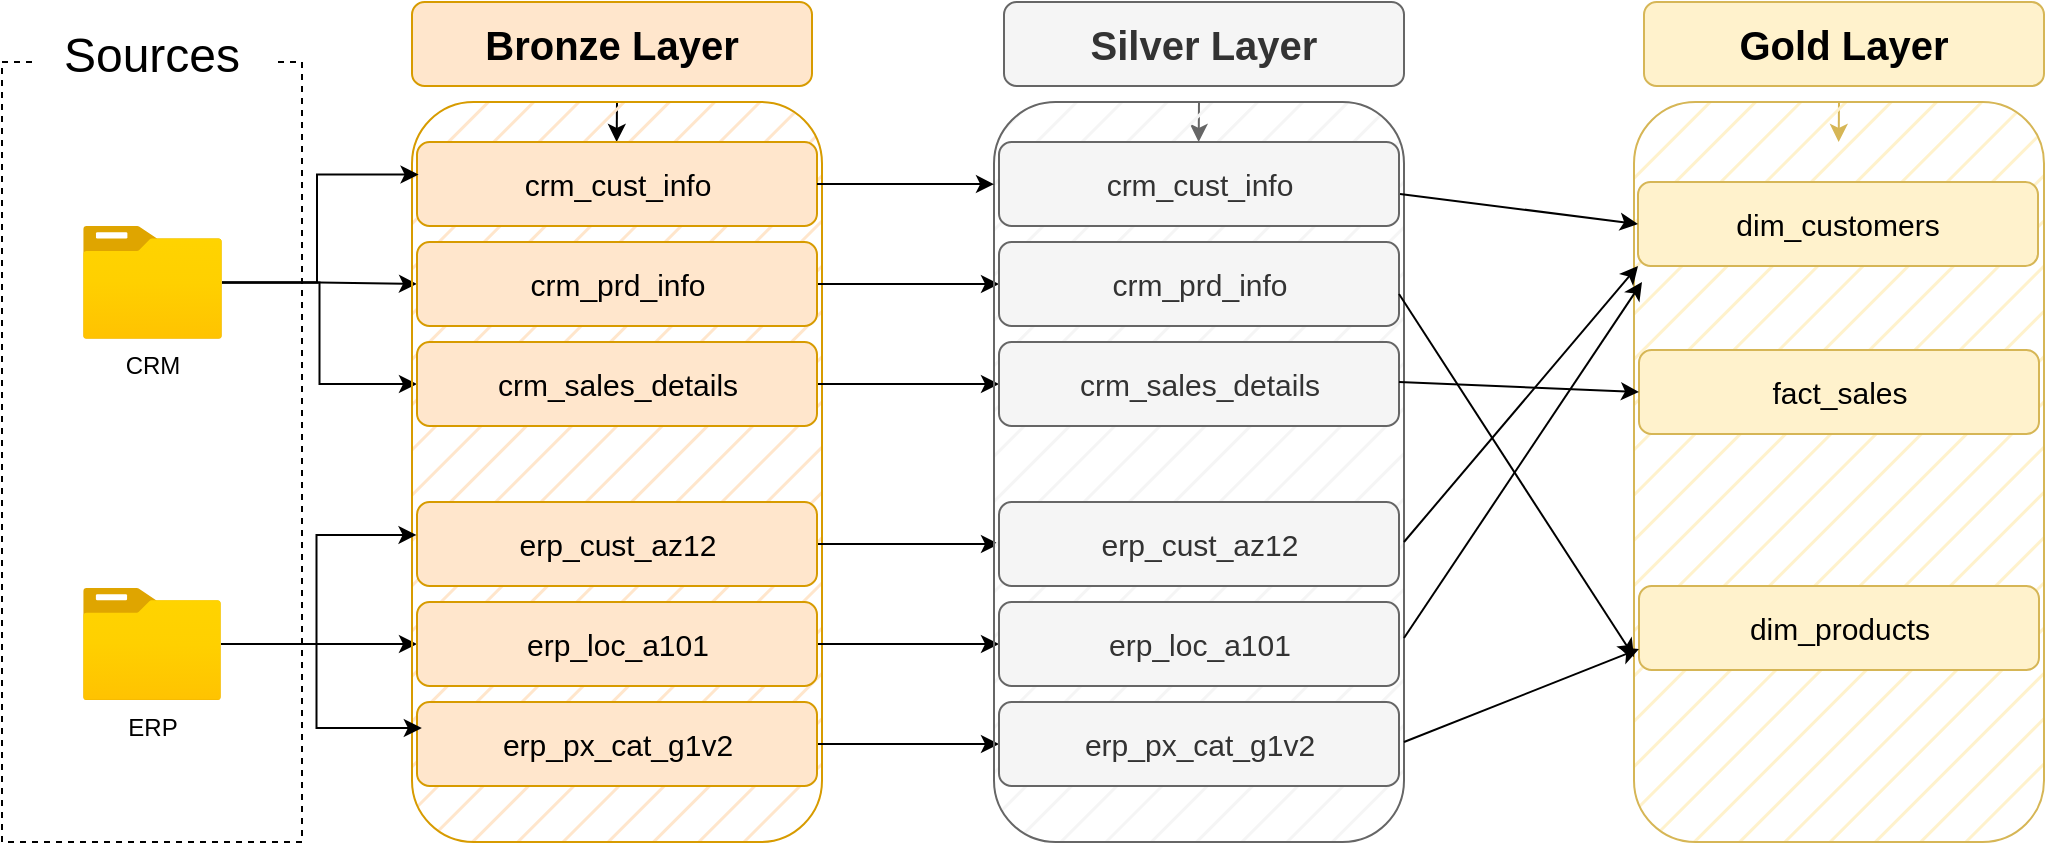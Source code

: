 <mxfile version="26.0.9" pages="3">
  <diagram name="data_flow" id="xXXx6dXjoZ9fJKf-fLs8">
    <mxGraphModel dx="1040" dy="661" grid="1" gridSize="10" guides="1" tooltips="1" connect="1" arrows="1" fold="1" page="0" pageScale="1" pageWidth="850" pageHeight="1100" math="0" shadow="0">
      <root>
        <mxCell id="0" />
        <mxCell id="1" parent="0" />
        <mxCell id="BriIC8iBTeb3g594ZjpK-1" value="" style="rounded=0;whiteSpace=wrap;html=1;fillColor=none;strokeColor=default;dashed=1;" parent="1" vertex="1">
          <mxGeometry x="70" y="140" width="150" height="390" as="geometry" />
        </mxCell>
        <mxCell id="BriIC8iBTeb3g594ZjpK-2" value="&lt;font style=&quot;font-size: 24px;&quot;&gt;Sources&lt;/font&gt;" style="rounded=0;whiteSpace=wrap;html=1;strokeColor=none;fillColor=default;" parent="1" vertex="1">
          <mxGeometry x="85" y="122" width="120" height="30" as="geometry" />
        </mxCell>
        <mxCell id="BriIC8iBTeb3g594ZjpK-11" style="edgeStyle=orthogonalEdgeStyle;rounded=0;orthogonalLoop=1;jettySize=auto;html=1;" parent="1" source="BriIC8iBTeb3g594ZjpK-3" target="BriIC8iBTeb3g594ZjpK-9" edge="1">
          <mxGeometry relative="1" as="geometry" />
        </mxCell>
        <mxCell id="BriIC8iBTeb3g594ZjpK-13" style="edgeStyle=orthogonalEdgeStyle;rounded=0;orthogonalLoop=1;jettySize=auto;html=1;entryX=0;entryY=0.5;entryDx=0;entryDy=0;" parent="1" source="BriIC8iBTeb3g594ZjpK-3" target="BriIC8iBTeb3g594ZjpK-10" edge="1">
          <mxGeometry relative="1" as="geometry" />
        </mxCell>
        <mxCell id="BriIC8iBTeb3g594ZjpK-3" value="CRM" style="image;aspect=fixed;html=1;points=[];align=center;fontSize=12;image=img/lib/azure2/general/Folder_Blank.svg;" parent="1" vertex="1">
          <mxGeometry x="110.5" y="222" width="69.5" height="56.41" as="geometry" />
        </mxCell>
        <mxCell id="BriIC8iBTeb3g594ZjpK-19" style="edgeStyle=orthogonalEdgeStyle;rounded=0;orthogonalLoop=1;jettySize=auto;html=1;entryX=0;entryY=0.5;entryDx=0;entryDy=0;" parent="1" source="BriIC8iBTeb3g594ZjpK-4" target="BriIC8iBTeb3g594ZjpK-15" edge="1">
          <mxGeometry relative="1" as="geometry">
            <mxPoint x="270" y="430" as="targetPoint" />
          </mxGeometry>
        </mxCell>
        <mxCell id="BriIC8iBTeb3g594ZjpK-4" value="ERP" style="image;aspect=fixed;html=1;points=[];align=center;fontSize=12;image=img/lib/azure2/general/Folder_Blank.svg;" parent="1" vertex="1">
          <mxGeometry x="110.5" y="403" width="69" height="56.0" as="geometry" />
        </mxCell>
        <mxCell id="BriIC8iBTeb3g594ZjpK-6" style="edgeStyle=orthogonalEdgeStyle;rounded=0;orthogonalLoop=1;jettySize=auto;html=1;exitX=0.5;exitY=0;exitDx=0;exitDy=0;" parent="1" source="BriIC8iBTeb3g594ZjpK-5" edge="1">
          <mxGeometry relative="1" as="geometry">
            <mxPoint x="377.333" y="180" as="targetPoint" />
          </mxGeometry>
        </mxCell>
        <mxCell id="BriIC8iBTeb3g594ZjpK-5" value="" style="rounded=1;whiteSpace=wrap;html=1;fillColor=#ffe6cc;strokeColor=#d79b00;fillStyle=hatch;" parent="1" vertex="1">
          <mxGeometry x="275" y="160" width="205" height="370" as="geometry" />
        </mxCell>
        <mxCell id="BriIC8iBTeb3g594ZjpK-7" value="&lt;span style=&quot;font-size: 20px;&quot;&gt;&lt;b&gt;Bronze Layer&lt;/b&gt;&lt;/span&gt;" style="rounded=1;whiteSpace=wrap;html=1;fillColor=#ffe6cc;strokeColor=#d79b00;" parent="1" vertex="1">
          <mxGeometry x="275" y="110" width="200" height="42" as="geometry" />
        </mxCell>
        <mxCell id="BriIC8iBTeb3g594ZjpK-8" value="&lt;font style=&quot;font-size: 15px;&quot;&gt;crm_cust_info&lt;/font&gt;" style="rounded=1;whiteSpace=wrap;html=1;fillColor=#ffe6cc;strokeColor=#d79b00;" parent="1" vertex="1">
          <mxGeometry x="277.5" y="180" width="200" height="42" as="geometry" />
        </mxCell>
        <mxCell id="HlO2WdgrTEIuRy2S04vt-16" style="edgeStyle=orthogonalEdgeStyle;rounded=0;orthogonalLoop=1;jettySize=auto;html=1;" edge="1" parent="1" source="BriIC8iBTeb3g594ZjpK-9" target="HlO2WdgrTEIuRy2S04vt-5">
          <mxGeometry relative="1" as="geometry" />
        </mxCell>
        <mxCell id="BriIC8iBTeb3g594ZjpK-9" value="&lt;font style=&quot;font-size: 15px;&quot;&gt;crm_prd_info&lt;/font&gt;" style="rounded=1;whiteSpace=wrap;html=1;fillColor=#ffe6cc;strokeColor=#d79b00;" parent="1" vertex="1">
          <mxGeometry x="277.5" y="230" width="200" height="42" as="geometry" />
        </mxCell>
        <mxCell id="HlO2WdgrTEIuRy2S04vt-12" style="edgeStyle=orthogonalEdgeStyle;rounded=0;orthogonalLoop=1;jettySize=auto;html=1;" edge="1" parent="1" source="BriIC8iBTeb3g594ZjpK-10" target="HlO2WdgrTEIuRy2S04vt-6">
          <mxGeometry relative="1" as="geometry" />
        </mxCell>
        <mxCell id="BriIC8iBTeb3g594ZjpK-10" value="&lt;font style=&quot;font-size: 15px;&quot;&gt;crm_sales_details&lt;/font&gt;" style="rounded=1;whiteSpace=wrap;html=1;fillColor=#ffe6cc;strokeColor=#d79b00;" parent="1" vertex="1">
          <mxGeometry x="277.5" y="280" width="200" height="42" as="geometry" />
        </mxCell>
        <mxCell id="BriIC8iBTeb3g594ZjpK-12" style="edgeStyle=orthogonalEdgeStyle;rounded=0;orthogonalLoop=1;jettySize=auto;html=1;entryX=0.016;entryY=0.098;entryDx=0;entryDy=0;entryPerimeter=0;" parent="1" source="BriIC8iBTeb3g594ZjpK-3" target="BriIC8iBTeb3g594ZjpK-5" edge="1">
          <mxGeometry relative="1" as="geometry" />
        </mxCell>
        <mxCell id="HlO2WdgrTEIuRy2S04vt-13" style="edgeStyle=orthogonalEdgeStyle;rounded=0;orthogonalLoop=1;jettySize=auto;html=1;entryX=0;entryY=0.5;entryDx=0;entryDy=0;" edge="1" parent="1" source="BriIC8iBTeb3g594ZjpK-14" target="HlO2WdgrTEIuRy2S04vt-7">
          <mxGeometry relative="1" as="geometry" />
        </mxCell>
        <mxCell id="BriIC8iBTeb3g594ZjpK-14" value="&lt;span style=&quot;font-size: 15px;&quot;&gt;erp_cust_az12&lt;/span&gt;" style="rounded=1;whiteSpace=wrap;html=1;fillColor=#ffe6cc;strokeColor=#d79b00;" parent="1" vertex="1">
          <mxGeometry x="277.5" y="360" width="200" height="42" as="geometry" />
        </mxCell>
        <mxCell id="HlO2WdgrTEIuRy2S04vt-14" style="edgeStyle=orthogonalEdgeStyle;rounded=0;orthogonalLoop=1;jettySize=auto;html=1;entryX=0;entryY=0.5;entryDx=0;entryDy=0;" edge="1" parent="1" source="BriIC8iBTeb3g594ZjpK-15" target="HlO2WdgrTEIuRy2S04vt-8">
          <mxGeometry relative="1" as="geometry" />
        </mxCell>
        <mxCell id="BriIC8iBTeb3g594ZjpK-15" value="&lt;font style=&quot;font-size: 15px;&quot;&gt;erp_loc_a101&lt;/font&gt;" style="rounded=1;whiteSpace=wrap;html=1;fillColor=#ffe6cc;strokeColor=#d79b00;" parent="1" vertex="1">
          <mxGeometry x="277.5" y="410" width="200" height="42" as="geometry" />
        </mxCell>
        <mxCell id="HlO2WdgrTEIuRy2S04vt-15" style="edgeStyle=orthogonalEdgeStyle;rounded=0;orthogonalLoop=1;jettySize=auto;html=1;entryX=0;entryY=0.5;entryDx=0;entryDy=0;" edge="1" parent="1" source="BriIC8iBTeb3g594ZjpK-16" target="HlO2WdgrTEIuRy2S04vt-9">
          <mxGeometry relative="1" as="geometry" />
        </mxCell>
        <mxCell id="BriIC8iBTeb3g594ZjpK-16" value="&lt;font style=&quot;font-size: 15px;&quot;&gt;erp_px_cat_g1v2&lt;/font&gt;" style="rounded=1;whiteSpace=wrap;html=1;fillColor=#ffe6cc;strokeColor=#d79b00;" parent="1" vertex="1">
          <mxGeometry x="277.5" y="460" width="200" height="42" as="geometry" />
        </mxCell>
        <mxCell id="BriIC8iBTeb3g594ZjpK-17" style="edgeStyle=orthogonalEdgeStyle;rounded=0;orthogonalLoop=1;jettySize=auto;html=1;entryX=0.011;entryY=0.585;entryDx=0;entryDy=0;entryPerimeter=0;" parent="1" source="BriIC8iBTeb3g594ZjpK-4" target="BriIC8iBTeb3g594ZjpK-5" edge="1">
          <mxGeometry relative="1" as="geometry" />
        </mxCell>
        <mxCell id="BriIC8iBTeb3g594ZjpK-18" style="edgeStyle=orthogonalEdgeStyle;rounded=0;orthogonalLoop=1;jettySize=auto;html=1;entryX=0.024;entryY=0.846;entryDx=0;entryDy=0;entryPerimeter=0;" parent="1" source="BriIC8iBTeb3g594ZjpK-4" target="BriIC8iBTeb3g594ZjpK-5" edge="1">
          <mxGeometry relative="1" as="geometry" />
        </mxCell>
        <mxCell id="HlO2WdgrTEIuRy2S04vt-1" style="edgeStyle=orthogonalEdgeStyle;rounded=0;orthogonalLoop=1;jettySize=auto;html=1;exitX=0.5;exitY=0;exitDx=0;exitDy=0;fillColor=#f5f5f5;strokeColor=#666666;" edge="1" parent="1" source="HlO2WdgrTEIuRy2S04vt-2">
          <mxGeometry relative="1" as="geometry">
            <mxPoint x="668.333" y="180" as="targetPoint" />
          </mxGeometry>
        </mxCell>
        <mxCell id="HlO2WdgrTEIuRy2S04vt-2" value="" style="rounded=1;whiteSpace=wrap;html=1;fillColor=#f5f5f5;strokeColor=#666666;fillStyle=hatch;fontColor=#333333;" vertex="1" parent="1">
          <mxGeometry x="566" y="160" width="205" height="370" as="geometry" />
        </mxCell>
        <mxCell id="HlO2WdgrTEIuRy2S04vt-3" value="&lt;span style=&quot;font-size: 20px;&quot;&gt;&lt;b&gt;Silver Layer&lt;/b&gt;&lt;/span&gt;" style="rounded=1;whiteSpace=wrap;html=1;fillColor=#f5f5f5;strokeColor=#666666;fontColor=#333333;" vertex="1" parent="1">
          <mxGeometry x="571" y="110" width="200" height="42" as="geometry" />
        </mxCell>
        <mxCell id="HlO2WdgrTEIuRy2S04vt-4" value="&lt;font style=&quot;font-size: 15px;&quot;&gt;crm_cust_info&lt;/font&gt;" style="rounded=1;whiteSpace=wrap;html=1;fillColor=#f5f5f5;strokeColor=#666666;fontColor=#333333;" vertex="1" parent="1">
          <mxGeometry x="568.5" y="180" width="200" height="42" as="geometry" />
        </mxCell>
        <mxCell id="HlO2WdgrTEIuRy2S04vt-5" value="&lt;font style=&quot;font-size: 15px;&quot;&gt;crm_prd_info&lt;/font&gt;" style="rounded=1;whiteSpace=wrap;html=1;fillColor=#f5f5f5;strokeColor=#666666;fontColor=#333333;" vertex="1" parent="1">
          <mxGeometry x="568.5" y="230" width="200" height="42" as="geometry" />
        </mxCell>
        <mxCell id="HlO2WdgrTEIuRy2S04vt-6" value="&lt;font style=&quot;font-size: 15px;&quot;&gt;crm_sales_details&lt;/font&gt;" style="rounded=1;whiteSpace=wrap;html=1;fillColor=#f5f5f5;strokeColor=#666666;fontColor=#333333;" vertex="1" parent="1">
          <mxGeometry x="568.5" y="280" width="200" height="42" as="geometry" />
        </mxCell>
        <mxCell id="HlO2WdgrTEIuRy2S04vt-7" value="&lt;span style=&quot;font-size: 15px;&quot;&gt;erp_cust_az12&lt;/span&gt;" style="rounded=1;whiteSpace=wrap;html=1;fillColor=#f5f5f5;strokeColor=#666666;fontColor=#333333;" vertex="1" parent="1">
          <mxGeometry x="568.5" y="360" width="200" height="42" as="geometry" />
        </mxCell>
        <mxCell id="HlO2WdgrTEIuRy2S04vt-8" value="&lt;font style=&quot;font-size: 15px;&quot;&gt;erp_loc_a101&lt;/font&gt;" style="rounded=1;whiteSpace=wrap;html=1;fillColor=#f5f5f5;strokeColor=#666666;fontColor=#333333;" vertex="1" parent="1">
          <mxGeometry x="568.5" y="410" width="200" height="42" as="geometry" />
        </mxCell>
        <mxCell id="HlO2WdgrTEIuRy2S04vt-9" value="&lt;font style=&quot;font-size: 15px;&quot;&gt;erp_px_cat_g1v2&lt;/font&gt;" style="rounded=1;whiteSpace=wrap;html=1;fillColor=#f5f5f5;strokeColor=#666666;fontColor=#333333;" vertex="1" parent="1">
          <mxGeometry x="568.5" y="460" width="200" height="42" as="geometry" />
        </mxCell>
        <mxCell id="HlO2WdgrTEIuRy2S04vt-10" style="edgeStyle=orthogonalEdgeStyle;rounded=0;orthogonalLoop=1;jettySize=auto;html=1;entryX=0;entryY=0.111;entryDx=0;entryDy=0;entryPerimeter=0;" edge="1" parent="1" source="BriIC8iBTeb3g594ZjpK-8" target="HlO2WdgrTEIuRy2S04vt-2">
          <mxGeometry relative="1" as="geometry" />
        </mxCell>
        <mxCell id="EObee33ZdMdTSoyP-Vo4-1" style="edgeStyle=orthogonalEdgeStyle;rounded=0;orthogonalLoop=1;jettySize=auto;html=1;exitX=0.5;exitY=0;exitDx=0;exitDy=0;fillColor=#fff2cc;strokeColor=#d6b656;" edge="1" parent="1" source="EObee33ZdMdTSoyP-Vo4-2">
          <mxGeometry relative="1" as="geometry">
            <mxPoint x="988.333" y="180" as="targetPoint" />
          </mxGeometry>
        </mxCell>
        <mxCell id="EObee33ZdMdTSoyP-Vo4-2" value="" style="rounded=1;whiteSpace=wrap;html=1;fillColor=#fff2cc;strokeColor=#d6b656;fillStyle=hatch;" vertex="1" parent="1">
          <mxGeometry x="886" y="160" width="205" height="370" as="geometry" />
        </mxCell>
        <mxCell id="EObee33ZdMdTSoyP-Vo4-3" value="&lt;span style=&quot;font-size: 20px;&quot;&gt;&lt;b&gt;Gold Layer&lt;/b&gt;&lt;/span&gt;" style="rounded=1;whiteSpace=wrap;html=1;fillColor=#fff2cc;strokeColor=#d6b656;" vertex="1" parent="1">
          <mxGeometry x="891" y="110" width="200" height="42" as="geometry" />
        </mxCell>
        <mxCell id="EObee33ZdMdTSoyP-Vo4-4" value="&lt;font style=&quot;font-size: 15px;&quot;&gt;dim_customers&lt;/font&gt;" style="rounded=1;whiteSpace=wrap;html=1;fillColor=#fff2cc;strokeColor=#d6b656;" vertex="1" parent="1">
          <mxGeometry x="888" y="200" width="200" height="42" as="geometry" />
        </mxCell>
        <mxCell id="EObee33ZdMdTSoyP-Vo4-6" value="&lt;font style=&quot;font-size: 15px;&quot;&gt;fact_sales&lt;/font&gt;" style="rounded=1;whiteSpace=wrap;html=1;fillColor=#fff2cc;strokeColor=#d6b656;" vertex="1" parent="1">
          <mxGeometry x="888.5" y="284" width="200" height="42" as="geometry" />
        </mxCell>
        <mxCell id="EObee33ZdMdTSoyP-Vo4-9" value="&lt;font style=&quot;font-size: 15px;&quot;&gt;dim_products&lt;/font&gt;" style="rounded=1;whiteSpace=wrap;html=1;fillColor=#fff2cc;strokeColor=#d6b656;" vertex="1" parent="1">
          <mxGeometry x="888.5" y="402" width="200" height="42" as="geometry" />
        </mxCell>
        <mxCell id="EObee33ZdMdTSoyP-Vo4-18" value="" style="endArrow=classic;html=1;rounded=0;entryX=0;entryY=1;entryDx=0;entryDy=0;" edge="1" parent="1" target="EObee33ZdMdTSoyP-Vo4-4">
          <mxGeometry width="50" height="50" relative="1" as="geometry">
            <mxPoint x="771" y="380" as="sourcePoint" />
            <mxPoint x="821" y="330" as="targetPoint" />
          </mxGeometry>
        </mxCell>
        <mxCell id="EObee33ZdMdTSoyP-Vo4-19" value="" style="endArrow=classic;html=1;rounded=0;entryX=0;entryY=0.5;entryDx=0;entryDy=0;" edge="1" parent="1" target="EObee33ZdMdTSoyP-Vo4-4">
          <mxGeometry width="50" height="50" relative="1" as="geometry">
            <mxPoint x="769" y="206" as="sourcePoint" />
            <mxPoint x="886" y="68" as="targetPoint" />
            <Array as="points" />
          </mxGeometry>
        </mxCell>
        <mxCell id="EObee33ZdMdTSoyP-Vo4-20" value="" style="endArrow=classic;html=1;rounded=0;" edge="1" parent="1">
          <mxGeometry width="50" height="50" relative="1" as="geometry">
            <mxPoint x="771" y="428" as="sourcePoint" />
            <mxPoint x="890" y="250" as="targetPoint" />
          </mxGeometry>
        </mxCell>
        <mxCell id="EObee33ZdMdTSoyP-Vo4-21" value="" style="endArrow=classic;html=1;rounded=0;entryX=0;entryY=0.75;entryDx=0;entryDy=0;" edge="1" parent="1" target="EObee33ZdMdTSoyP-Vo4-9">
          <mxGeometry width="50" height="50" relative="1" as="geometry">
            <mxPoint x="771" y="480" as="sourcePoint" />
            <mxPoint x="821" y="430" as="targetPoint" />
          </mxGeometry>
        </mxCell>
        <mxCell id="EObee33ZdMdTSoyP-Vo4-22" value="" style="endArrow=classic;html=1;rounded=0;entryX=0;entryY=0.75;entryDx=0;entryDy=0;" edge="1" parent="1" target="EObee33ZdMdTSoyP-Vo4-2">
          <mxGeometry width="50" height="50" relative="1" as="geometry">
            <mxPoint x="768.5" y="256" as="sourcePoint" />
            <mxPoint x="886.5" y="210" as="targetPoint" />
          </mxGeometry>
        </mxCell>
        <mxCell id="EObee33ZdMdTSoyP-Vo4-23" value="" style="endArrow=classic;html=1;rounded=0;entryX=0;entryY=0.5;entryDx=0;entryDy=0;" edge="1" parent="1" target="EObee33ZdMdTSoyP-Vo4-6">
          <mxGeometry width="50" height="50" relative="1" as="geometry">
            <mxPoint x="768.5" y="300" as="sourcePoint" />
            <mxPoint x="818.5" y="250" as="targetPoint" />
          </mxGeometry>
        </mxCell>
      </root>
    </mxGraphModel>
  </diagram>
  <diagram id="hxv0cNZttWNd1x4R5ZGJ" name="Data Intergration">
    <mxGraphModel dx="1040" dy="661" grid="1" gridSize="10" guides="1" tooltips="1" connect="1" arrows="1" fold="1" page="0" pageScale="1" pageWidth="1100" pageHeight="850" background="none" math="0" shadow="0">
      <root>
        <mxCell id="0" />
        <mxCell id="1" parent="0" />
        <mxCell id="apUUntOGq8UQIqxWC4s4-1" value="crm_cust_info" style="swimlane;fontStyle=0;childLayout=stackLayout;horizontal=1;startSize=30;horizontalStack=0;resizeParent=1;resizeParentMax=0;resizeLast=0;collapsible=1;marginBottom=0;whiteSpace=wrap;html=1;fillColor=#dae8fc;strokeColor=#6c8ebf;rounded=1;fontSize=24;" parent="1" vertex="1">
          <mxGeometry x="325" y="340" width="200" height="110" as="geometry" />
        </mxCell>
        <mxCell id="apUUntOGq8UQIqxWC4s4-2" value="cst_id" style="text;strokeColor=none;fillColor=none;align=left;verticalAlign=middle;spacingLeft=4;spacingRight=4;overflow=hidden;points=[[0,0.5],[1,0.5]];portConstraint=eastwest;rotatable=0;whiteSpace=wrap;html=1;fontSize=24;" parent="apUUntOGq8UQIqxWC4s4-1" vertex="1">
          <mxGeometry y="30" width="200" height="40" as="geometry" />
        </mxCell>
        <mxCell id="-7NqhUCr7i4Lw09yDuh6-24" value="cst_key" style="text;strokeColor=none;fillColor=none;align=left;verticalAlign=middle;spacingLeft=4;spacingRight=4;overflow=hidden;points=[[0,0.5],[1,0.5]];portConstraint=eastwest;rotatable=0;whiteSpace=wrap;html=1;fontSize=24;" parent="apUUntOGq8UQIqxWC4s4-1" vertex="1">
          <mxGeometry y="70" width="200" height="40" as="geometry" />
        </mxCell>
        <mxCell id="-7NqhUCr7i4Lw09yDuh6-1" value="customer information" style="text;html=1;align=center;verticalAlign=middle;whiteSpace=wrap;rounded=0;" parent="1" vertex="1">
          <mxGeometry x="355" y="310" width="140" height="30" as="geometry" />
        </mxCell>
        <mxCell id="-7NqhUCr7i4Lw09yDuh6-2" value="crm_prd_info" style="swimlane;fontStyle=0;childLayout=stackLayout;horizontal=1;startSize=30;horizontalStack=0;resizeParent=1;resizeParentMax=0;resizeLast=0;collapsible=1;marginBottom=0;whiteSpace=wrap;html=1;fillColor=#dae8fc;strokeColor=#6c8ebf;rounded=1;fontSize=24;" parent="1" vertex="1">
          <mxGeometry x="325" y="139" width="200" height="70" as="geometry" />
        </mxCell>
        <mxCell id="-7NqhUCr7i4Lw09yDuh6-3" value="prd_key" style="text;strokeColor=none;fillColor=none;align=left;verticalAlign=middle;spacingLeft=4;spacingRight=4;overflow=hidden;points=[[0,0.5],[1,0.5]];portConstraint=eastwest;rotatable=0;whiteSpace=wrap;html=1;fontSize=24;" parent="-7NqhUCr7i4Lw09yDuh6-2" vertex="1">
          <mxGeometry y="30" width="200" height="40" as="geometry" />
        </mxCell>
        <mxCell id="-7NqhUCr7i4Lw09yDuh6-4" value="current &amp;amp; Historical information about product" style="text;html=1;align=center;verticalAlign=middle;whiteSpace=wrap;rounded=0;" parent="1" vertex="1">
          <mxGeometry x="355" y="109" width="140" height="30" as="geometry" />
        </mxCell>
        <mxCell id="-7NqhUCr7i4Lw09yDuh6-11" value="crm_sales_details" style="swimlane;fontStyle=0;childLayout=stackLayout;horizontal=1;startSize=30;horizontalStack=0;resizeParent=1;resizeParentMax=0;resizeLast=0;collapsible=1;marginBottom=0;whiteSpace=wrap;html=1;fillColor=#dae8fc;strokeColor=#6c8ebf;rounded=1;fontSize=24;" parent="1" vertex="1">
          <mxGeometry x="20" y="219" width="210" height="110" as="geometry" />
        </mxCell>
        <mxCell id="-7NqhUCr7i4Lw09yDuh6-14" value="sls_prod_key" style="text;strokeColor=none;fillColor=none;align=left;verticalAlign=middle;spacingLeft=4;spacingRight=4;overflow=hidden;points=[[0,0.5],[1,0.5]];portConstraint=eastwest;rotatable=0;whiteSpace=wrap;html=1;fontSize=24;" parent="-7NqhUCr7i4Lw09yDuh6-11" vertex="1">
          <mxGeometry y="30" width="210" height="40" as="geometry" />
        </mxCell>
        <mxCell id="-7NqhUCr7i4Lw09yDuh6-12" value="sls_cust_id" style="text;strokeColor=none;fillColor=none;align=left;verticalAlign=middle;spacingLeft=4;spacingRight=4;overflow=hidden;points=[[0,0.5],[1,0.5]];portConstraint=eastwest;rotatable=0;whiteSpace=wrap;html=1;fontSize=24;" parent="-7NqhUCr7i4Lw09yDuh6-11" vertex="1">
          <mxGeometry y="70" width="210" height="40" as="geometry" />
        </mxCell>
        <mxCell id="-7NqhUCr7i4Lw09yDuh6-13" value="Transactional records about sales &amp;amp; Orders" style="text;html=1;align=center;verticalAlign=middle;whiteSpace=wrap;rounded=0;" parent="1" vertex="1">
          <mxGeometry x="70" y="189" width="142" height="20" as="geometry" />
        </mxCell>
        <mxCell id="-7NqhUCr7i4Lw09yDuh6-19" style="edgeStyle=orthogonalEdgeStyle;rounded=0;orthogonalLoop=1;jettySize=auto;html=1;entryX=0;entryY=0.5;entryDx=0;entryDy=0;" parent="1" source="-7NqhUCr7i4Lw09yDuh6-14" target="-7NqhUCr7i4Lw09yDuh6-3" edge="1">
          <mxGeometry relative="1" as="geometry">
            <mxPoint x="290" y="410" as="targetPoint" />
          </mxGeometry>
        </mxCell>
        <mxCell id="-7NqhUCr7i4Lw09yDuh6-20" style="edgeStyle=orthogonalEdgeStyle;rounded=0;orthogonalLoop=1;jettySize=auto;html=1;" parent="1" source="-7NqhUCr7i4Lw09yDuh6-12" target="apUUntOGq8UQIqxWC4s4-2" edge="1">
          <mxGeometry relative="1" as="geometry">
            <mxPoint x="310" y="180" as="targetPoint" />
          </mxGeometry>
        </mxCell>
        <mxCell id="-7NqhUCr7i4Lw09yDuh6-21" value="erp_cust_az12" style="swimlane;fontStyle=0;childLayout=stackLayout;horizontal=1;startSize=30;horizontalStack=0;resizeParent=1;resizeParentMax=0;resizeLast=0;collapsible=1;marginBottom=0;whiteSpace=wrap;html=1;fillColor=#fff2cc;strokeColor=#d6b656;rounded=1;fontSize=24;" parent="1" vertex="1">
          <mxGeometry x="660" y="270" width="200" height="70" as="geometry" />
        </mxCell>
        <mxCell id="-7NqhUCr7i4Lw09yDuh6-22" value="cid" style="text;strokeColor=none;fillColor=none;align=left;verticalAlign=middle;spacingLeft=4;spacingRight=4;overflow=hidden;points=[[0,0.5],[1,0.5]];portConstraint=eastwest;rotatable=0;whiteSpace=wrap;html=1;fontSize=24;" parent="-7NqhUCr7i4Lw09yDuh6-21" vertex="1">
          <mxGeometry y="30" width="200" height="40" as="geometry" />
        </mxCell>
        <mxCell id="-7NqhUCr7i4Lw09yDuh6-23" value="extra customer information" style="text;html=1;align=center;verticalAlign=middle;whiteSpace=wrap;rounded=0;" parent="1" vertex="1">
          <mxGeometry x="690" y="240" width="140" height="30" as="geometry" />
        </mxCell>
        <mxCell id="-7NqhUCr7i4Lw09yDuh6-25" style="edgeStyle=orthogonalEdgeStyle;rounded=0;orthogonalLoop=1;jettySize=auto;html=1;entryX=0;entryY=0.5;entryDx=0;entryDy=0;" parent="1" source="-7NqhUCr7i4Lw09yDuh6-24" target="-7NqhUCr7i4Lw09yDuh6-22" edge="1">
          <mxGeometry relative="1" as="geometry" />
        </mxCell>
        <mxCell id="-7NqhUCr7i4Lw09yDuh6-26" value="erp_loc_a101" style="swimlane;fontStyle=0;childLayout=stackLayout;horizontal=1;startSize=30;horizontalStack=0;resizeParent=1;resizeParentMax=0;resizeLast=0;collapsible=1;marginBottom=0;whiteSpace=wrap;html=1;fillColor=#fff2cc;strokeColor=#d6b656;rounded=1;fontSize=24;" parent="1" vertex="1">
          <mxGeometry x="660" y="410" width="200" height="70" as="geometry" />
        </mxCell>
        <mxCell id="-7NqhUCr7i4Lw09yDuh6-27" value="cid" style="text;strokeColor=none;fillColor=none;align=left;verticalAlign=middle;spacingLeft=4;spacingRight=4;overflow=hidden;points=[[0,0.5],[1,0.5]];portConstraint=eastwest;rotatable=0;whiteSpace=wrap;html=1;fontSize=24;" parent="-7NqhUCr7i4Lw09yDuh6-26" vertex="1">
          <mxGeometry y="30" width="200" height="40" as="geometry" />
        </mxCell>
        <mxCell id="-7NqhUCr7i4Lw09yDuh6-28" value="location of customers" style="text;html=1;align=center;verticalAlign=middle;whiteSpace=wrap;rounded=0;" parent="1" vertex="1">
          <mxGeometry x="690" y="380" width="140" height="30" as="geometry" />
        </mxCell>
        <mxCell id="-7NqhUCr7i4Lw09yDuh6-30" style="edgeStyle=orthogonalEdgeStyle;rounded=0;orthogonalLoop=1;jettySize=auto;html=1;entryX=1;entryY=0.5;entryDx=0;entryDy=0;" parent="1" source="-7NqhUCr7i4Lw09yDuh6-27" target="-7NqhUCr7i4Lw09yDuh6-24" edge="1">
          <mxGeometry relative="1" as="geometry" />
        </mxCell>
        <mxCell id="-7NqhUCr7i4Lw09yDuh6-31" value="erp_px_cat_g1v2" style="swimlane;fontStyle=0;childLayout=stackLayout;horizontal=1;startSize=30;horizontalStack=0;resizeParent=1;resizeParentMax=0;resizeLast=0;collapsible=1;marginBottom=0;whiteSpace=wrap;html=1;fillColor=#fff2cc;strokeColor=#d6b656;rounded=1;fontSize=24;" parent="1" vertex="1">
          <mxGeometry x="670" y="139" width="200" height="70" as="geometry" />
        </mxCell>
        <mxCell id="-7NqhUCr7i4Lw09yDuh6-32" value="id" style="text;strokeColor=none;fillColor=none;align=left;verticalAlign=middle;spacingLeft=4;spacingRight=4;overflow=hidden;points=[[0,0.5],[1,0.5]];portConstraint=eastwest;rotatable=0;whiteSpace=wrap;html=1;fontSize=24;" parent="-7NqhUCr7i4Lw09yDuh6-31" vertex="1">
          <mxGeometry y="30" width="200" height="40" as="geometry" />
        </mxCell>
        <mxCell id="-7NqhUCr7i4Lw09yDuh6-33" value="Product Category" style="text;html=1;align=center;verticalAlign=middle;whiteSpace=wrap;rounded=0;" parent="1" vertex="1">
          <mxGeometry x="700" y="109" width="140" height="30" as="geometry" />
        </mxCell>
        <mxCell id="-7NqhUCr7i4Lw09yDuh6-34" style="edgeStyle=orthogonalEdgeStyle;rounded=0;orthogonalLoop=1;jettySize=auto;html=1;" parent="1" source="-7NqhUCr7i4Lw09yDuh6-32" target="-7NqhUCr7i4Lw09yDuh6-3" edge="1">
          <mxGeometry relative="1" as="geometry">
            <mxPoint x="530" y="189" as="targetPoint" />
          </mxGeometry>
        </mxCell>
        <mxCell id="-7NqhUCr7i4Lw09yDuh6-35" value="" style="rounded=1;whiteSpace=wrap;html=1;fillColor=none;" parent="1" vertex="1">
          <mxGeometry y="90" width="550" height="400" as="geometry" />
        </mxCell>
        <mxCell id="-7NqhUCr7i4Lw09yDuh6-37" value="&lt;b&gt;&lt;font style=&quot;font-size: 20px;&quot;&gt;CRM&lt;/font&gt;&lt;/b&gt;" style="rounded=1;whiteSpace=wrap;html=1;fillColor=#dae8fc;strokeColor=#6c8ebf;" parent="1" vertex="1">
          <mxGeometry x="215" y="60" width="120" height="60" as="geometry" />
        </mxCell>
        <mxCell id="-7NqhUCr7i4Lw09yDuh6-39" value="&lt;b&gt;&lt;font style=&quot;font-size: 20px;&quot;&gt;ERP&lt;/font&gt;&lt;/b&gt;" style="rounded=1;whiteSpace=wrap;html=1;fillColor=#fff2cc;strokeColor=#d6b656;" parent="1" vertex="1">
          <mxGeometry x="695" y="40" width="120" height="60" as="geometry" />
        </mxCell>
        <mxCell id="BPrvCef23v_8kBRO1VIv-1" value="&lt;font&gt;Product&lt;/font&gt;" style="text;html=1;strokeColor=#b85450;fillColor=#f8cecc;align=center;verticalAlign=middle;whiteSpace=wrap;overflow=hidden;fontStyle=1;fontSize=16;" vertex="1" parent="1">
          <mxGeometry x="325" y="209" width="195" height="21" as="geometry" />
        </mxCell>
        <mxCell id="-7NqhUCr7i4Lw09yDuh6-38" value="" style="rounded=1;whiteSpace=wrap;html=1;fillColor=none;" parent="1" vertex="1">
          <mxGeometry x="560" y="90" width="360" height="410" as="geometry" />
        </mxCell>
        <mxCell id="BPrvCef23v_8kBRO1VIv-2" value="&lt;font&gt;Product&lt;/font&gt;" style="text;html=1;strokeColor=#b85450;fillColor=#f8cecc;align=center;verticalAlign=middle;whiteSpace=wrap;overflow=hidden;fontStyle=1;fontSize=16;" vertex="1" parent="1">
          <mxGeometry x="672.5" y="209" width="195" height="21" as="geometry" />
        </mxCell>
        <mxCell id="BPrvCef23v_8kBRO1VIv-3" value="&lt;font&gt;Customer&lt;/font&gt;" style="text;html=1;strokeColor=#82b366;fillColor=#d5e8d4;align=center;verticalAlign=middle;whiteSpace=wrap;overflow=hidden;fontStyle=1;fontSize=16;" vertex="1" parent="1">
          <mxGeometry x="325" y="450" width="195" height="21" as="geometry" />
        </mxCell>
        <mxCell id="BPrvCef23v_8kBRO1VIv-4" value="&lt;font&gt;Customer&lt;/font&gt;" style="text;html=1;strokeColor=#82b366;fillColor=#d5e8d4;align=center;verticalAlign=middle;whiteSpace=wrap;overflow=hidden;fontStyle=1;fontSize=16;" vertex="1" parent="1">
          <mxGeometry x="662.5" y="340" width="195" height="21" as="geometry" />
        </mxCell>
        <mxCell id="BPrvCef23v_8kBRO1VIv-5" value="&lt;font&gt;Customer&lt;/font&gt;" style="text;html=1;strokeColor=#82b366;fillColor=#d5e8d4;align=center;verticalAlign=middle;whiteSpace=wrap;overflow=hidden;fontStyle=1;fontSize=16;" vertex="1" parent="1">
          <mxGeometry x="657.5" y="480" width="195" height="21" as="geometry" />
        </mxCell>
        <mxCell id="BPrvCef23v_8kBRO1VIv-6" value="&lt;font&gt;Sales&lt;/font&gt;" style="text;html=1;strokeColor=#9673a6;fillColor=#e1d5e7;align=center;verticalAlign=middle;whiteSpace=wrap;overflow=hidden;fontStyle=1;fontSize=16;" vertex="1" parent="1">
          <mxGeometry x="27.5" y="329" width="195" height="21" as="geometry" />
        </mxCell>
      </root>
    </mxGraphModel>
  </diagram>
  <diagram id="OedQir_3ekhdh-RHvoUc" name="Data modelling">
    <mxGraphModel dx="1180" dy="896" grid="1" gridSize="10" guides="1" tooltips="1" connect="1" arrows="1" fold="1" page="0" pageScale="1" pageWidth="1100" pageHeight="850" math="0" shadow="0">
      <root>
        <mxCell id="0" />
        <mxCell id="1" parent="0" />
        <mxCell id="sCoUH8DOjT_8YwmdT08l-1" value="gold.dim_customers" style="shape=table;startSize=30;container=1;collapsible=1;childLayout=tableLayout;fixedRows=1;rowLines=0;fontStyle=1;align=center;resizeLast=1;html=1;rounded=1;fillColor=#fff2cc;strokeColor=#d6b656;" vertex="1" parent="1">
          <mxGeometry x="-190" y="20" width="180" height="330" as="geometry" />
        </mxCell>
        <mxCell id="sCoUH8DOjT_8YwmdT08l-2" value="" style="shape=tableRow;horizontal=0;startSize=0;swimlaneHead=0;swimlaneBody=0;fillColor=none;collapsible=0;dropTarget=0;points=[[0,0.5],[1,0.5]];portConstraint=eastwest;top=0;left=0;right=0;bottom=1;" vertex="1" parent="sCoUH8DOjT_8YwmdT08l-1">
          <mxGeometry y="30" width="180" height="30" as="geometry" />
        </mxCell>
        <mxCell id="sCoUH8DOjT_8YwmdT08l-3" value="PK" style="shape=partialRectangle;connectable=0;fillColor=none;top=0;left=0;bottom=0;right=0;fontStyle=1;overflow=hidden;whiteSpace=wrap;html=1;" vertex="1" parent="sCoUH8DOjT_8YwmdT08l-2">
          <mxGeometry width="30" height="30" as="geometry">
            <mxRectangle width="30" height="30" as="alternateBounds" />
          </mxGeometry>
        </mxCell>
        <mxCell id="sCoUH8DOjT_8YwmdT08l-4" value="&lt;span&gt;customer_key&lt;/span&gt;" style="shape=partialRectangle;connectable=0;fillColor=none;top=0;left=0;bottom=0;right=0;align=left;spacingLeft=6;fontStyle=5;overflow=hidden;whiteSpace=wrap;html=1;fontColor=#333333;strokeColor=#666666;labelBackgroundColor=none;" vertex="1" parent="sCoUH8DOjT_8YwmdT08l-2">
          <mxGeometry x="30" width="150" height="30" as="geometry">
            <mxRectangle width="150" height="30" as="alternateBounds" />
          </mxGeometry>
        </mxCell>
        <mxCell id="sCoUH8DOjT_8YwmdT08l-5" value="" style="shape=tableRow;horizontal=0;startSize=0;swimlaneHead=0;swimlaneBody=0;fillColor=none;collapsible=0;dropTarget=0;points=[[0,0.5],[1,0.5]];portConstraint=eastwest;top=0;left=0;right=0;bottom=0;fontStyle=1" vertex="1" parent="sCoUH8DOjT_8YwmdT08l-1">
          <mxGeometry y="60" width="180" height="30" as="geometry" />
        </mxCell>
        <mxCell id="sCoUH8DOjT_8YwmdT08l-6" value="" style="shape=partialRectangle;connectable=0;fillColor=none;top=0;left=0;bottom=0;right=0;editable=1;overflow=hidden;whiteSpace=wrap;html=1;fontStyle=1" vertex="1" parent="sCoUH8DOjT_8YwmdT08l-5">
          <mxGeometry width="30" height="30" as="geometry">
            <mxRectangle width="30" height="30" as="alternateBounds" />
          </mxGeometry>
        </mxCell>
        <mxCell id="sCoUH8DOjT_8YwmdT08l-7" value="customer_id" style="shape=partialRectangle;connectable=0;fillColor=none;top=0;left=0;bottom=0;right=0;align=left;spacingLeft=6;overflow=hidden;whiteSpace=wrap;html=1;fontStyle=1" vertex="1" parent="sCoUH8DOjT_8YwmdT08l-5">
          <mxGeometry x="30" width="150" height="30" as="geometry">
            <mxRectangle width="150" height="30" as="alternateBounds" />
          </mxGeometry>
        </mxCell>
        <mxCell id="sCoUH8DOjT_8YwmdT08l-8" value="" style="shape=tableRow;horizontal=0;startSize=0;swimlaneHead=0;swimlaneBody=0;fillColor=none;collapsible=0;dropTarget=0;points=[[0,0.5],[1,0.5]];portConstraint=eastwest;top=0;left=0;right=0;bottom=0;fontStyle=1" vertex="1" parent="sCoUH8DOjT_8YwmdT08l-1">
          <mxGeometry y="90" width="180" height="30" as="geometry" />
        </mxCell>
        <mxCell id="sCoUH8DOjT_8YwmdT08l-9" value="" style="shape=partialRectangle;connectable=0;fillColor=none;top=0;left=0;bottom=0;right=0;editable=1;overflow=hidden;whiteSpace=wrap;html=1;fontStyle=1" vertex="1" parent="sCoUH8DOjT_8YwmdT08l-8">
          <mxGeometry width="30" height="30" as="geometry">
            <mxRectangle width="30" height="30" as="alternateBounds" />
          </mxGeometry>
        </mxCell>
        <mxCell id="sCoUH8DOjT_8YwmdT08l-10" value="customer_number" style="shape=partialRectangle;connectable=0;fillColor=none;top=0;left=0;bottom=0;right=0;align=left;spacingLeft=6;overflow=hidden;whiteSpace=wrap;html=1;fontStyle=1" vertex="1" parent="sCoUH8DOjT_8YwmdT08l-8">
          <mxGeometry x="30" width="150" height="30" as="geometry">
            <mxRectangle width="150" height="30" as="alternateBounds" />
          </mxGeometry>
        </mxCell>
        <mxCell id="sCoUH8DOjT_8YwmdT08l-11" value="" style="shape=tableRow;horizontal=0;startSize=0;swimlaneHead=0;swimlaneBody=0;fillColor=none;collapsible=0;dropTarget=0;points=[[0,0.5],[1,0.5]];portConstraint=eastwest;top=0;left=0;right=0;bottom=0;fontStyle=1" vertex="1" parent="sCoUH8DOjT_8YwmdT08l-1">
          <mxGeometry y="120" width="180" height="30" as="geometry" />
        </mxCell>
        <mxCell id="sCoUH8DOjT_8YwmdT08l-12" value="" style="shape=partialRectangle;connectable=0;fillColor=none;top=0;left=0;bottom=0;right=0;editable=1;overflow=hidden;whiteSpace=wrap;html=1;fontStyle=1" vertex="1" parent="sCoUH8DOjT_8YwmdT08l-11">
          <mxGeometry width="30" height="30" as="geometry">
            <mxRectangle width="30" height="30" as="alternateBounds" />
          </mxGeometry>
        </mxCell>
        <mxCell id="sCoUH8DOjT_8YwmdT08l-13" value="first_name" style="shape=partialRectangle;connectable=0;fillColor=none;top=0;left=0;bottom=0;right=0;align=left;spacingLeft=6;overflow=hidden;whiteSpace=wrap;html=1;fontStyle=1" vertex="1" parent="sCoUH8DOjT_8YwmdT08l-11">
          <mxGeometry x="30" width="150" height="30" as="geometry">
            <mxRectangle width="150" height="30" as="alternateBounds" />
          </mxGeometry>
        </mxCell>
        <mxCell id="sCoUH8DOjT_8YwmdT08l-15" style="shape=tableRow;horizontal=0;startSize=0;swimlaneHead=0;swimlaneBody=0;fillColor=none;collapsible=0;dropTarget=0;points=[[0,0.5],[1,0.5]];portConstraint=eastwest;top=0;left=0;right=0;bottom=0;fontStyle=1" vertex="1" parent="sCoUH8DOjT_8YwmdT08l-1">
          <mxGeometry y="150" width="180" height="30" as="geometry" />
        </mxCell>
        <mxCell id="sCoUH8DOjT_8YwmdT08l-16" style="shape=partialRectangle;connectable=0;fillColor=none;top=0;left=0;bottom=0;right=0;editable=1;overflow=hidden;whiteSpace=wrap;html=1;fontStyle=1" vertex="1" parent="sCoUH8DOjT_8YwmdT08l-15">
          <mxGeometry width="30" height="30" as="geometry">
            <mxRectangle width="30" height="30" as="alternateBounds" />
          </mxGeometry>
        </mxCell>
        <mxCell id="sCoUH8DOjT_8YwmdT08l-17" value="last_name" style="shape=partialRectangle;connectable=0;fillColor=none;top=0;left=0;bottom=0;right=0;align=left;spacingLeft=6;overflow=hidden;whiteSpace=wrap;html=1;fontStyle=1" vertex="1" parent="sCoUH8DOjT_8YwmdT08l-15">
          <mxGeometry x="30" width="150" height="30" as="geometry">
            <mxRectangle width="150" height="30" as="alternateBounds" />
          </mxGeometry>
        </mxCell>
        <mxCell id="sCoUH8DOjT_8YwmdT08l-18" style="shape=tableRow;horizontal=0;startSize=0;swimlaneHead=0;swimlaneBody=0;fillColor=none;collapsible=0;dropTarget=0;points=[[0,0.5],[1,0.5]];portConstraint=eastwest;top=0;left=0;right=0;bottom=0;fontStyle=1" vertex="1" parent="sCoUH8DOjT_8YwmdT08l-1">
          <mxGeometry y="180" width="180" height="30" as="geometry" />
        </mxCell>
        <mxCell id="sCoUH8DOjT_8YwmdT08l-19" style="shape=partialRectangle;connectable=0;fillColor=none;top=0;left=0;bottom=0;right=0;editable=1;overflow=hidden;whiteSpace=wrap;html=1;fontStyle=1" vertex="1" parent="sCoUH8DOjT_8YwmdT08l-18">
          <mxGeometry width="30" height="30" as="geometry">
            <mxRectangle width="30" height="30" as="alternateBounds" />
          </mxGeometry>
        </mxCell>
        <mxCell id="sCoUH8DOjT_8YwmdT08l-20" value="country" style="shape=partialRectangle;connectable=0;fillColor=none;top=0;left=0;bottom=0;right=0;align=left;spacingLeft=6;overflow=hidden;whiteSpace=wrap;html=1;fontStyle=1" vertex="1" parent="sCoUH8DOjT_8YwmdT08l-18">
          <mxGeometry x="30" width="150" height="30" as="geometry">
            <mxRectangle width="150" height="30" as="alternateBounds" />
          </mxGeometry>
        </mxCell>
        <mxCell id="sCoUH8DOjT_8YwmdT08l-21" style="shape=tableRow;horizontal=0;startSize=0;swimlaneHead=0;swimlaneBody=0;fillColor=none;collapsible=0;dropTarget=0;points=[[0,0.5],[1,0.5]];portConstraint=eastwest;top=0;left=0;right=0;bottom=0;fontStyle=1" vertex="1" parent="sCoUH8DOjT_8YwmdT08l-1">
          <mxGeometry y="210" width="180" height="30" as="geometry" />
        </mxCell>
        <mxCell id="sCoUH8DOjT_8YwmdT08l-22" style="shape=partialRectangle;connectable=0;fillColor=none;top=0;left=0;bottom=0;right=0;editable=1;overflow=hidden;whiteSpace=wrap;html=1;fontStyle=1" vertex="1" parent="sCoUH8DOjT_8YwmdT08l-21">
          <mxGeometry width="30" height="30" as="geometry">
            <mxRectangle width="30" height="30" as="alternateBounds" />
          </mxGeometry>
        </mxCell>
        <mxCell id="sCoUH8DOjT_8YwmdT08l-23" value="marital_status" style="shape=partialRectangle;connectable=0;fillColor=none;top=0;left=0;bottom=0;right=0;align=left;spacingLeft=6;overflow=hidden;whiteSpace=wrap;html=1;fontStyle=1" vertex="1" parent="sCoUH8DOjT_8YwmdT08l-21">
          <mxGeometry x="30" width="150" height="30" as="geometry">
            <mxRectangle width="150" height="30" as="alternateBounds" />
          </mxGeometry>
        </mxCell>
        <mxCell id="sCoUH8DOjT_8YwmdT08l-24" style="shape=tableRow;horizontal=0;startSize=0;swimlaneHead=0;swimlaneBody=0;fillColor=none;collapsible=0;dropTarget=0;points=[[0,0.5],[1,0.5]];portConstraint=eastwest;top=0;left=0;right=0;bottom=0;fontStyle=1" vertex="1" parent="sCoUH8DOjT_8YwmdT08l-1">
          <mxGeometry y="240" width="180" height="30" as="geometry" />
        </mxCell>
        <mxCell id="sCoUH8DOjT_8YwmdT08l-25" style="shape=partialRectangle;connectable=0;fillColor=none;top=0;left=0;bottom=0;right=0;editable=1;overflow=hidden;whiteSpace=wrap;html=1;fontStyle=1" vertex="1" parent="sCoUH8DOjT_8YwmdT08l-24">
          <mxGeometry width="30" height="30" as="geometry">
            <mxRectangle width="30" height="30" as="alternateBounds" />
          </mxGeometry>
        </mxCell>
        <mxCell id="sCoUH8DOjT_8YwmdT08l-26" value="gender" style="shape=partialRectangle;connectable=0;fillColor=none;top=0;left=0;bottom=0;right=0;align=left;spacingLeft=6;overflow=hidden;whiteSpace=wrap;html=1;fontStyle=1" vertex="1" parent="sCoUH8DOjT_8YwmdT08l-24">
          <mxGeometry x="30" width="150" height="30" as="geometry">
            <mxRectangle width="150" height="30" as="alternateBounds" />
          </mxGeometry>
        </mxCell>
        <mxCell id="sCoUH8DOjT_8YwmdT08l-27" style="shape=tableRow;horizontal=0;startSize=0;swimlaneHead=0;swimlaneBody=0;fillColor=none;collapsible=0;dropTarget=0;points=[[0,0.5],[1,0.5]];portConstraint=eastwest;top=0;left=0;right=0;bottom=0;fontStyle=1" vertex="1" parent="sCoUH8DOjT_8YwmdT08l-1">
          <mxGeometry y="270" width="180" height="30" as="geometry" />
        </mxCell>
        <mxCell id="sCoUH8DOjT_8YwmdT08l-28" style="shape=partialRectangle;connectable=0;fillColor=none;top=0;left=0;bottom=0;right=0;editable=1;overflow=hidden;whiteSpace=wrap;html=1;fontStyle=1" vertex="1" parent="sCoUH8DOjT_8YwmdT08l-27">
          <mxGeometry width="30" height="30" as="geometry">
            <mxRectangle width="30" height="30" as="alternateBounds" />
          </mxGeometry>
        </mxCell>
        <mxCell id="sCoUH8DOjT_8YwmdT08l-29" value="birth_date" style="shape=partialRectangle;connectable=0;fillColor=none;top=0;left=0;bottom=0;right=0;align=left;spacingLeft=6;overflow=hidden;whiteSpace=wrap;html=1;fontStyle=1" vertex="1" parent="sCoUH8DOjT_8YwmdT08l-27">
          <mxGeometry x="30" width="150" height="30" as="geometry">
            <mxRectangle width="150" height="30" as="alternateBounds" />
          </mxGeometry>
        </mxCell>
        <mxCell id="sCoUH8DOjT_8YwmdT08l-30" style="shape=tableRow;horizontal=0;startSize=0;swimlaneHead=0;swimlaneBody=0;fillColor=none;collapsible=0;dropTarget=0;points=[[0,0.5],[1,0.5]];portConstraint=eastwest;top=0;left=0;right=0;bottom=0;fontStyle=1" vertex="1" parent="sCoUH8DOjT_8YwmdT08l-1">
          <mxGeometry y="300" width="180" height="30" as="geometry" />
        </mxCell>
        <mxCell id="sCoUH8DOjT_8YwmdT08l-31" style="shape=partialRectangle;connectable=0;fillColor=none;top=0;left=0;bottom=0;right=0;editable=1;overflow=hidden;whiteSpace=wrap;html=1;fontStyle=1" vertex="1" parent="sCoUH8DOjT_8YwmdT08l-30">
          <mxGeometry width="30" height="30" as="geometry">
            <mxRectangle width="30" height="30" as="alternateBounds" />
          </mxGeometry>
        </mxCell>
        <mxCell id="sCoUH8DOjT_8YwmdT08l-32" value="country" style="shape=partialRectangle;connectable=0;fillColor=none;top=0;left=0;bottom=0;right=0;align=left;spacingLeft=6;overflow=hidden;whiteSpace=wrap;html=1;fontStyle=1" vertex="1" parent="sCoUH8DOjT_8YwmdT08l-30">
          <mxGeometry x="30" width="150" height="30" as="geometry">
            <mxRectangle width="150" height="30" as="alternateBounds" />
          </mxGeometry>
        </mxCell>
        <mxCell id="sCoUH8DOjT_8YwmdT08l-33" value="gold.dim_products" style="shape=table;startSize=30;container=1;collapsible=1;childLayout=tableLayout;fixedRows=1;rowLines=0;fontStyle=1;align=center;resizeLast=1;html=1;rounded=1;fillColor=#fff2cc;strokeColor=#d6b656;" vertex="1" parent="1">
          <mxGeometry x="420" y="5" width="180" height="360" as="geometry" />
        </mxCell>
        <mxCell id="sCoUH8DOjT_8YwmdT08l-34" value="" style="shape=tableRow;horizontal=0;startSize=0;swimlaneHead=0;swimlaneBody=0;fillColor=none;collapsible=0;dropTarget=0;points=[[0,0.5],[1,0.5]];portConstraint=eastwest;top=0;left=0;right=0;bottom=1;" vertex="1" parent="sCoUH8DOjT_8YwmdT08l-33">
          <mxGeometry y="30" width="180" height="30" as="geometry" />
        </mxCell>
        <mxCell id="sCoUH8DOjT_8YwmdT08l-35" value="PK" style="shape=partialRectangle;connectable=0;fillColor=none;top=0;left=0;bottom=0;right=0;fontStyle=1;overflow=hidden;whiteSpace=wrap;html=1;" vertex="1" parent="sCoUH8DOjT_8YwmdT08l-34">
          <mxGeometry width="30" height="30" as="geometry">
            <mxRectangle width="30" height="30" as="alternateBounds" />
          </mxGeometry>
        </mxCell>
        <mxCell id="sCoUH8DOjT_8YwmdT08l-36" value="product_key" style="shape=partialRectangle;connectable=0;fillColor=none;top=0;left=0;bottom=0;right=0;align=left;spacingLeft=6;fontStyle=5;overflow=hidden;whiteSpace=wrap;html=1;" vertex="1" parent="sCoUH8DOjT_8YwmdT08l-34">
          <mxGeometry x="30" width="150" height="30" as="geometry">
            <mxRectangle width="150" height="30" as="alternateBounds" />
          </mxGeometry>
        </mxCell>
        <mxCell id="sCoUH8DOjT_8YwmdT08l-37" value="" style="shape=tableRow;horizontal=0;startSize=0;swimlaneHead=0;swimlaneBody=0;fillColor=none;collapsible=0;dropTarget=0;points=[[0,0.5],[1,0.5]];portConstraint=eastwest;top=0;left=0;right=0;bottom=0;fontStyle=1" vertex="1" parent="sCoUH8DOjT_8YwmdT08l-33">
          <mxGeometry y="60" width="180" height="30" as="geometry" />
        </mxCell>
        <mxCell id="sCoUH8DOjT_8YwmdT08l-38" value="" style="shape=partialRectangle;connectable=0;fillColor=none;top=0;left=0;bottom=0;right=0;editable=1;overflow=hidden;whiteSpace=wrap;html=1;fontStyle=1" vertex="1" parent="sCoUH8DOjT_8YwmdT08l-37">
          <mxGeometry width="30" height="30" as="geometry">
            <mxRectangle width="30" height="30" as="alternateBounds" />
          </mxGeometry>
        </mxCell>
        <mxCell id="sCoUH8DOjT_8YwmdT08l-39" value="product_id" style="shape=partialRectangle;connectable=0;fillColor=none;top=0;left=0;bottom=0;right=0;align=left;spacingLeft=6;overflow=hidden;whiteSpace=wrap;html=1;fontStyle=1" vertex="1" parent="sCoUH8DOjT_8YwmdT08l-37">
          <mxGeometry x="30" width="150" height="30" as="geometry">
            <mxRectangle width="150" height="30" as="alternateBounds" />
          </mxGeometry>
        </mxCell>
        <mxCell id="sCoUH8DOjT_8YwmdT08l-40" value="" style="shape=tableRow;horizontal=0;startSize=0;swimlaneHead=0;swimlaneBody=0;fillColor=none;collapsible=0;dropTarget=0;points=[[0,0.5],[1,0.5]];portConstraint=eastwest;top=0;left=0;right=0;bottom=0;fontStyle=1" vertex="1" parent="sCoUH8DOjT_8YwmdT08l-33">
          <mxGeometry y="90" width="180" height="30" as="geometry" />
        </mxCell>
        <mxCell id="sCoUH8DOjT_8YwmdT08l-41" value="" style="shape=partialRectangle;connectable=0;fillColor=none;top=0;left=0;bottom=0;right=0;editable=1;overflow=hidden;whiteSpace=wrap;html=1;fontStyle=1" vertex="1" parent="sCoUH8DOjT_8YwmdT08l-40">
          <mxGeometry width="30" height="30" as="geometry">
            <mxRectangle width="30" height="30" as="alternateBounds" />
          </mxGeometry>
        </mxCell>
        <mxCell id="sCoUH8DOjT_8YwmdT08l-42" value="product_number" style="shape=partialRectangle;connectable=0;fillColor=none;top=0;left=0;bottom=0;right=0;align=left;spacingLeft=6;overflow=hidden;whiteSpace=wrap;html=1;fontStyle=1" vertex="1" parent="sCoUH8DOjT_8YwmdT08l-40">
          <mxGeometry x="30" width="150" height="30" as="geometry">
            <mxRectangle width="150" height="30" as="alternateBounds" />
          </mxGeometry>
        </mxCell>
        <mxCell id="sCoUH8DOjT_8YwmdT08l-43" value="" style="shape=tableRow;horizontal=0;startSize=0;swimlaneHead=0;swimlaneBody=0;fillColor=none;collapsible=0;dropTarget=0;points=[[0,0.5],[1,0.5]];portConstraint=eastwest;top=0;left=0;right=0;bottom=0;fontStyle=1" vertex="1" parent="sCoUH8DOjT_8YwmdT08l-33">
          <mxGeometry y="120" width="180" height="30" as="geometry" />
        </mxCell>
        <mxCell id="sCoUH8DOjT_8YwmdT08l-44" value="" style="shape=partialRectangle;connectable=0;fillColor=none;top=0;left=0;bottom=0;right=0;editable=1;overflow=hidden;whiteSpace=wrap;html=1;fontStyle=1" vertex="1" parent="sCoUH8DOjT_8YwmdT08l-43">
          <mxGeometry width="30" height="30" as="geometry">
            <mxRectangle width="30" height="30" as="alternateBounds" />
          </mxGeometry>
        </mxCell>
        <mxCell id="sCoUH8DOjT_8YwmdT08l-45" value="product_name" style="shape=partialRectangle;connectable=0;fillColor=none;top=0;left=0;bottom=0;right=0;align=left;spacingLeft=6;overflow=hidden;whiteSpace=wrap;html=1;fontStyle=1" vertex="1" parent="sCoUH8DOjT_8YwmdT08l-43">
          <mxGeometry x="30" width="150" height="30" as="geometry">
            <mxRectangle width="150" height="30" as="alternateBounds" />
          </mxGeometry>
        </mxCell>
        <mxCell id="sCoUH8DOjT_8YwmdT08l-46" style="shape=tableRow;horizontal=0;startSize=0;swimlaneHead=0;swimlaneBody=0;fillColor=none;collapsible=0;dropTarget=0;points=[[0,0.5],[1,0.5]];portConstraint=eastwest;top=0;left=0;right=0;bottom=0;fontStyle=1" vertex="1" parent="sCoUH8DOjT_8YwmdT08l-33">
          <mxGeometry y="150" width="180" height="30" as="geometry" />
        </mxCell>
        <mxCell id="sCoUH8DOjT_8YwmdT08l-47" style="shape=partialRectangle;connectable=0;fillColor=none;top=0;left=0;bottom=0;right=0;editable=1;overflow=hidden;whiteSpace=wrap;html=1;fontStyle=1" vertex="1" parent="sCoUH8DOjT_8YwmdT08l-46">
          <mxGeometry width="30" height="30" as="geometry">
            <mxRectangle width="30" height="30" as="alternateBounds" />
          </mxGeometry>
        </mxCell>
        <mxCell id="sCoUH8DOjT_8YwmdT08l-48" value="category_id" style="shape=partialRectangle;connectable=0;fillColor=none;top=0;left=0;bottom=0;right=0;align=left;spacingLeft=6;overflow=hidden;whiteSpace=wrap;html=1;fontStyle=1" vertex="1" parent="sCoUH8DOjT_8YwmdT08l-46">
          <mxGeometry x="30" width="150" height="30" as="geometry">
            <mxRectangle width="150" height="30" as="alternateBounds" />
          </mxGeometry>
        </mxCell>
        <mxCell id="sCoUH8DOjT_8YwmdT08l-49" style="shape=tableRow;horizontal=0;startSize=0;swimlaneHead=0;swimlaneBody=0;fillColor=none;collapsible=0;dropTarget=0;points=[[0,0.5],[1,0.5]];portConstraint=eastwest;top=0;left=0;right=0;bottom=0;fontStyle=1" vertex="1" parent="sCoUH8DOjT_8YwmdT08l-33">
          <mxGeometry y="180" width="180" height="30" as="geometry" />
        </mxCell>
        <mxCell id="sCoUH8DOjT_8YwmdT08l-50" style="shape=partialRectangle;connectable=0;fillColor=none;top=0;left=0;bottom=0;right=0;editable=1;overflow=hidden;whiteSpace=wrap;html=1;fontStyle=1" vertex="1" parent="sCoUH8DOjT_8YwmdT08l-49">
          <mxGeometry width="30" height="30" as="geometry">
            <mxRectangle width="30" height="30" as="alternateBounds" />
          </mxGeometry>
        </mxCell>
        <mxCell id="sCoUH8DOjT_8YwmdT08l-51" value="category" style="shape=partialRectangle;connectable=0;fillColor=none;top=0;left=0;bottom=0;right=0;align=left;spacingLeft=6;overflow=hidden;whiteSpace=wrap;html=1;fontStyle=1" vertex="1" parent="sCoUH8DOjT_8YwmdT08l-49">
          <mxGeometry x="30" width="150" height="30" as="geometry">
            <mxRectangle width="150" height="30" as="alternateBounds" />
          </mxGeometry>
        </mxCell>
        <mxCell id="sCoUH8DOjT_8YwmdT08l-52" style="shape=tableRow;horizontal=0;startSize=0;swimlaneHead=0;swimlaneBody=0;fillColor=none;collapsible=0;dropTarget=0;points=[[0,0.5],[1,0.5]];portConstraint=eastwest;top=0;left=0;right=0;bottom=0;fontStyle=1" vertex="1" parent="sCoUH8DOjT_8YwmdT08l-33">
          <mxGeometry y="210" width="180" height="30" as="geometry" />
        </mxCell>
        <mxCell id="sCoUH8DOjT_8YwmdT08l-53" style="shape=partialRectangle;connectable=0;fillColor=none;top=0;left=0;bottom=0;right=0;editable=1;overflow=hidden;whiteSpace=wrap;html=1;fontStyle=1" vertex="1" parent="sCoUH8DOjT_8YwmdT08l-52">
          <mxGeometry width="30" height="30" as="geometry">
            <mxRectangle width="30" height="30" as="alternateBounds" />
          </mxGeometry>
        </mxCell>
        <mxCell id="sCoUH8DOjT_8YwmdT08l-54" value="subcategory" style="shape=partialRectangle;connectable=0;fillColor=none;top=0;left=0;bottom=0;right=0;align=left;spacingLeft=6;overflow=hidden;whiteSpace=wrap;html=1;fontStyle=1" vertex="1" parent="sCoUH8DOjT_8YwmdT08l-52">
          <mxGeometry x="30" width="150" height="30" as="geometry">
            <mxRectangle width="150" height="30" as="alternateBounds" />
          </mxGeometry>
        </mxCell>
        <mxCell id="sCoUH8DOjT_8YwmdT08l-55" style="shape=tableRow;horizontal=0;startSize=0;swimlaneHead=0;swimlaneBody=0;fillColor=none;collapsible=0;dropTarget=0;points=[[0,0.5],[1,0.5]];portConstraint=eastwest;top=0;left=0;right=0;bottom=0;fontStyle=1" vertex="1" parent="sCoUH8DOjT_8YwmdT08l-33">
          <mxGeometry y="240" width="180" height="30" as="geometry" />
        </mxCell>
        <mxCell id="sCoUH8DOjT_8YwmdT08l-56" style="shape=partialRectangle;connectable=0;fillColor=none;top=0;left=0;bottom=0;right=0;editable=1;overflow=hidden;whiteSpace=wrap;html=1;fontStyle=1" vertex="1" parent="sCoUH8DOjT_8YwmdT08l-55">
          <mxGeometry width="30" height="30" as="geometry">
            <mxRectangle width="30" height="30" as="alternateBounds" />
          </mxGeometry>
        </mxCell>
        <mxCell id="sCoUH8DOjT_8YwmdT08l-57" value="maintenance" style="shape=partialRectangle;connectable=0;fillColor=none;top=0;left=0;bottom=0;right=0;align=left;spacingLeft=6;overflow=hidden;whiteSpace=wrap;html=1;fontStyle=1" vertex="1" parent="sCoUH8DOjT_8YwmdT08l-55">
          <mxGeometry x="30" width="150" height="30" as="geometry">
            <mxRectangle width="150" height="30" as="alternateBounds" />
          </mxGeometry>
        </mxCell>
        <mxCell id="sCoUH8DOjT_8YwmdT08l-58" style="shape=tableRow;horizontal=0;startSize=0;swimlaneHead=0;swimlaneBody=0;fillColor=none;collapsible=0;dropTarget=0;points=[[0,0.5],[1,0.5]];portConstraint=eastwest;top=0;left=0;right=0;bottom=0;fontStyle=1" vertex="1" parent="sCoUH8DOjT_8YwmdT08l-33">
          <mxGeometry y="270" width="180" height="30" as="geometry" />
        </mxCell>
        <mxCell id="sCoUH8DOjT_8YwmdT08l-59" style="shape=partialRectangle;connectable=0;fillColor=none;top=0;left=0;bottom=0;right=0;editable=1;overflow=hidden;whiteSpace=wrap;html=1;fontStyle=1" vertex="1" parent="sCoUH8DOjT_8YwmdT08l-58">
          <mxGeometry width="30" height="30" as="geometry">
            <mxRectangle width="30" height="30" as="alternateBounds" />
          </mxGeometry>
        </mxCell>
        <mxCell id="sCoUH8DOjT_8YwmdT08l-60" value="cost" style="shape=partialRectangle;connectable=0;fillColor=none;top=0;left=0;bottom=0;right=0;align=left;spacingLeft=6;overflow=hidden;whiteSpace=wrap;html=1;fontStyle=1" vertex="1" parent="sCoUH8DOjT_8YwmdT08l-58">
          <mxGeometry x="30" width="150" height="30" as="geometry">
            <mxRectangle width="150" height="30" as="alternateBounds" />
          </mxGeometry>
        </mxCell>
        <mxCell id="sCoUH8DOjT_8YwmdT08l-61" style="shape=tableRow;horizontal=0;startSize=0;swimlaneHead=0;swimlaneBody=0;fillColor=none;collapsible=0;dropTarget=0;points=[[0,0.5],[1,0.5]];portConstraint=eastwest;top=0;left=0;right=0;bottom=0;fontStyle=1" vertex="1" parent="sCoUH8DOjT_8YwmdT08l-33">
          <mxGeometry y="300" width="180" height="30" as="geometry" />
        </mxCell>
        <mxCell id="sCoUH8DOjT_8YwmdT08l-62" style="shape=partialRectangle;connectable=0;fillColor=none;top=0;left=0;bottom=0;right=0;editable=1;overflow=hidden;whiteSpace=wrap;html=1;fontStyle=1" vertex="1" parent="sCoUH8DOjT_8YwmdT08l-61">
          <mxGeometry width="30" height="30" as="geometry">
            <mxRectangle width="30" height="30" as="alternateBounds" />
          </mxGeometry>
        </mxCell>
        <mxCell id="sCoUH8DOjT_8YwmdT08l-63" value="product_line" style="shape=partialRectangle;connectable=0;fillColor=none;top=0;left=0;bottom=0;right=0;align=left;spacingLeft=6;overflow=hidden;whiteSpace=wrap;html=1;fontStyle=1" vertex="1" parent="sCoUH8DOjT_8YwmdT08l-61">
          <mxGeometry x="30" width="150" height="30" as="geometry">
            <mxRectangle width="150" height="30" as="alternateBounds" />
          </mxGeometry>
        </mxCell>
        <mxCell id="sCoUH8DOjT_8YwmdT08l-64" style="shape=tableRow;horizontal=0;startSize=0;swimlaneHead=0;swimlaneBody=0;fillColor=none;collapsible=0;dropTarget=0;points=[[0,0.5],[1,0.5]];portConstraint=eastwest;top=0;left=0;right=0;bottom=0;fontStyle=1" vertex="1" parent="sCoUH8DOjT_8YwmdT08l-33">
          <mxGeometry y="330" width="180" height="30" as="geometry" />
        </mxCell>
        <mxCell id="sCoUH8DOjT_8YwmdT08l-65" style="shape=partialRectangle;connectable=0;fillColor=none;top=0;left=0;bottom=0;right=0;editable=1;overflow=hidden;whiteSpace=wrap;html=1;fontStyle=1" vertex="1" parent="sCoUH8DOjT_8YwmdT08l-64">
          <mxGeometry width="30" height="30" as="geometry">
            <mxRectangle width="30" height="30" as="alternateBounds" />
          </mxGeometry>
        </mxCell>
        <mxCell id="sCoUH8DOjT_8YwmdT08l-66" value="start_date" style="shape=partialRectangle;connectable=0;fillColor=none;top=0;left=0;bottom=0;right=0;align=left;spacingLeft=6;overflow=hidden;whiteSpace=wrap;html=1;fontStyle=1" vertex="1" parent="sCoUH8DOjT_8YwmdT08l-64">
          <mxGeometry x="30" width="150" height="30" as="geometry">
            <mxRectangle width="150" height="30" as="alternateBounds" />
          </mxGeometry>
        </mxCell>
        <mxCell id="sCoUH8DOjT_8YwmdT08l-67" value="gold.fact_sales" style="shape=table;startSize=20;container=1;collapsible=1;childLayout=tableLayout;fixedRows=1;rowLines=0;fontStyle=1;align=center;resizeLast=1;html=1;rounded=1;fillColor=#dae8fc;strokeColor=#6c8ebf;" vertex="1" parent="1">
          <mxGeometry x="140" y="50" width="180" height="290" as="geometry" />
        </mxCell>
        <mxCell id="sCoUH8DOjT_8YwmdT08l-68" value="" style="shape=tableRow;horizontal=0;startSize=0;swimlaneHead=0;swimlaneBody=0;fillColor=none;collapsible=0;dropTarget=0;points=[[0,0.5],[1,0.5]];portConstraint=eastwest;top=0;left=0;right=0;bottom=1;" vertex="1" parent="sCoUH8DOjT_8YwmdT08l-67">
          <mxGeometry y="20" width="180" height="30" as="geometry" />
        </mxCell>
        <mxCell id="sCoUH8DOjT_8YwmdT08l-69" value="" style="shape=partialRectangle;connectable=0;fillColor=none;top=0;left=0;bottom=0;right=0;fontStyle=1;overflow=hidden;whiteSpace=wrap;html=1;" vertex="1" parent="sCoUH8DOjT_8YwmdT08l-68">
          <mxGeometry width="30" height="30" as="geometry">
            <mxRectangle width="30" height="30" as="alternateBounds" />
          </mxGeometry>
        </mxCell>
        <mxCell id="sCoUH8DOjT_8YwmdT08l-70" value="order_number" style="shape=partialRectangle;connectable=0;fillColor=none;top=0;left=0;bottom=0;right=0;align=left;spacingLeft=6;fontStyle=5;overflow=hidden;whiteSpace=wrap;html=1;" vertex="1" parent="sCoUH8DOjT_8YwmdT08l-68">
          <mxGeometry x="30" width="150" height="30" as="geometry">
            <mxRectangle width="150" height="30" as="alternateBounds" />
          </mxGeometry>
        </mxCell>
        <mxCell id="sCoUH8DOjT_8YwmdT08l-71" value="" style="shape=tableRow;horizontal=0;startSize=0;swimlaneHead=0;swimlaneBody=0;fillColor=none;collapsible=0;dropTarget=0;points=[[0,0.5],[1,0.5]];portConstraint=eastwest;top=0;left=0;right=0;bottom=0;fontStyle=1" vertex="1" parent="sCoUH8DOjT_8YwmdT08l-67">
          <mxGeometry y="50" width="180" height="20" as="geometry" />
        </mxCell>
        <mxCell id="sCoUH8DOjT_8YwmdT08l-72" value="FK" style="shape=partialRectangle;connectable=0;fillColor=none;top=0;left=0;bottom=0;right=0;editable=1;overflow=hidden;whiteSpace=wrap;html=1;fontStyle=1" vertex="1" parent="sCoUH8DOjT_8YwmdT08l-71">
          <mxGeometry width="30" height="20" as="geometry">
            <mxRectangle width="30" height="20" as="alternateBounds" />
          </mxGeometry>
        </mxCell>
        <mxCell id="sCoUH8DOjT_8YwmdT08l-73" value="product_key" style="shape=partialRectangle;connectable=0;fillColor=none;top=0;left=0;bottom=0;right=0;align=left;spacingLeft=6;overflow=hidden;whiteSpace=wrap;html=1;fontStyle=1" vertex="1" parent="sCoUH8DOjT_8YwmdT08l-71">
          <mxGeometry x="30" width="150" height="20" as="geometry">
            <mxRectangle width="150" height="20" as="alternateBounds" />
          </mxGeometry>
        </mxCell>
        <mxCell id="sCoUH8DOjT_8YwmdT08l-74" value="" style="shape=tableRow;horizontal=0;startSize=0;swimlaneHead=0;swimlaneBody=0;fillColor=none;collapsible=0;dropTarget=0;points=[[0,0.5],[1,0.5]];portConstraint=eastwest;top=0;left=0;right=0;bottom=0;fontStyle=1" vertex="1" parent="sCoUH8DOjT_8YwmdT08l-67">
          <mxGeometry y="70" width="180" height="30" as="geometry" />
        </mxCell>
        <mxCell id="sCoUH8DOjT_8YwmdT08l-75" value="FK" style="shape=partialRectangle;connectable=0;fillColor=none;top=0;left=0;bottom=0;right=0;editable=1;overflow=hidden;whiteSpace=wrap;html=1;fontStyle=1" vertex="1" parent="sCoUH8DOjT_8YwmdT08l-74">
          <mxGeometry width="30" height="30" as="geometry">
            <mxRectangle width="30" height="30" as="alternateBounds" />
          </mxGeometry>
        </mxCell>
        <mxCell id="sCoUH8DOjT_8YwmdT08l-76" value="customer_key" style="shape=partialRectangle;connectable=0;fillColor=none;top=0;left=0;bottom=0;right=0;align=left;spacingLeft=6;overflow=hidden;whiteSpace=wrap;html=1;fontStyle=1" vertex="1" parent="sCoUH8DOjT_8YwmdT08l-74">
          <mxGeometry x="30" width="150" height="30" as="geometry">
            <mxRectangle width="150" height="30" as="alternateBounds" />
          </mxGeometry>
        </mxCell>
        <mxCell id="sCoUH8DOjT_8YwmdT08l-77" value="" style="shape=tableRow;horizontal=0;startSize=0;swimlaneHead=0;swimlaneBody=0;fillColor=none;collapsible=0;dropTarget=0;points=[[0,0.5],[1,0.5]];portConstraint=eastwest;top=0;left=0;right=0;bottom=0;fontStyle=1" vertex="1" parent="sCoUH8DOjT_8YwmdT08l-67">
          <mxGeometry y="100" width="180" height="30" as="geometry" />
        </mxCell>
        <mxCell id="sCoUH8DOjT_8YwmdT08l-78" value="" style="shape=partialRectangle;connectable=0;fillColor=none;top=0;left=0;bottom=0;right=0;editable=1;overflow=hidden;whiteSpace=wrap;html=1;fontStyle=1" vertex="1" parent="sCoUH8DOjT_8YwmdT08l-77">
          <mxGeometry width="30" height="30" as="geometry">
            <mxRectangle width="30" height="30" as="alternateBounds" />
          </mxGeometry>
        </mxCell>
        <mxCell id="sCoUH8DOjT_8YwmdT08l-79" value="order_date" style="shape=partialRectangle;connectable=0;fillColor=none;top=0;left=0;bottom=0;right=0;align=left;spacingLeft=6;overflow=hidden;whiteSpace=wrap;html=1;fontStyle=1" vertex="1" parent="sCoUH8DOjT_8YwmdT08l-77">
          <mxGeometry x="30" width="150" height="30" as="geometry">
            <mxRectangle width="150" height="30" as="alternateBounds" />
          </mxGeometry>
        </mxCell>
        <mxCell id="sCoUH8DOjT_8YwmdT08l-80" style="shape=tableRow;horizontal=0;startSize=0;swimlaneHead=0;swimlaneBody=0;fillColor=none;collapsible=0;dropTarget=0;points=[[0,0.5],[1,0.5]];portConstraint=eastwest;top=0;left=0;right=0;bottom=0;fontStyle=1" vertex="1" parent="sCoUH8DOjT_8YwmdT08l-67">
          <mxGeometry y="130" width="180" height="30" as="geometry" />
        </mxCell>
        <mxCell id="sCoUH8DOjT_8YwmdT08l-81" style="shape=partialRectangle;connectable=0;fillColor=none;top=0;left=0;bottom=0;right=0;editable=1;overflow=hidden;whiteSpace=wrap;html=1;fontStyle=1" vertex="1" parent="sCoUH8DOjT_8YwmdT08l-80">
          <mxGeometry width="30" height="30" as="geometry">
            <mxRectangle width="30" height="30" as="alternateBounds" />
          </mxGeometry>
        </mxCell>
        <mxCell id="sCoUH8DOjT_8YwmdT08l-82" value="shipping_date" style="shape=partialRectangle;connectable=0;fillColor=none;top=0;left=0;bottom=0;right=0;align=left;spacingLeft=6;overflow=hidden;whiteSpace=wrap;html=1;fontStyle=1" vertex="1" parent="sCoUH8DOjT_8YwmdT08l-80">
          <mxGeometry x="30" width="150" height="30" as="geometry">
            <mxRectangle width="150" height="30" as="alternateBounds" />
          </mxGeometry>
        </mxCell>
        <mxCell id="sCoUH8DOjT_8YwmdT08l-83" style="shape=tableRow;horizontal=0;startSize=0;swimlaneHead=0;swimlaneBody=0;fillColor=none;collapsible=0;dropTarget=0;points=[[0,0.5],[1,0.5]];portConstraint=eastwest;top=0;left=0;right=0;bottom=0;fontStyle=1" vertex="1" parent="sCoUH8DOjT_8YwmdT08l-67">
          <mxGeometry y="160" width="180" height="30" as="geometry" />
        </mxCell>
        <mxCell id="sCoUH8DOjT_8YwmdT08l-84" style="shape=partialRectangle;connectable=0;fillColor=none;top=0;left=0;bottom=0;right=0;editable=1;overflow=hidden;whiteSpace=wrap;html=1;fontStyle=1" vertex="1" parent="sCoUH8DOjT_8YwmdT08l-83">
          <mxGeometry width="30" height="30" as="geometry">
            <mxRectangle width="30" height="30" as="alternateBounds" />
          </mxGeometry>
        </mxCell>
        <mxCell id="sCoUH8DOjT_8YwmdT08l-85" value="due_date" style="shape=partialRectangle;connectable=0;fillColor=none;top=0;left=0;bottom=0;right=0;align=left;spacingLeft=6;overflow=hidden;whiteSpace=wrap;html=1;fontStyle=1" vertex="1" parent="sCoUH8DOjT_8YwmdT08l-83">
          <mxGeometry x="30" width="150" height="30" as="geometry">
            <mxRectangle width="150" height="30" as="alternateBounds" />
          </mxGeometry>
        </mxCell>
        <mxCell id="sCoUH8DOjT_8YwmdT08l-86" style="shape=tableRow;horizontal=0;startSize=0;swimlaneHead=0;swimlaneBody=0;fillColor=none;collapsible=0;dropTarget=0;points=[[0,0.5],[1,0.5]];portConstraint=eastwest;top=0;left=0;right=0;bottom=0;fontStyle=1" vertex="1" parent="sCoUH8DOjT_8YwmdT08l-67">
          <mxGeometry y="190" width="180" height="30" as="geometry" />
        </mxCell>
        <mxCell id="sCoUH8DOjT_8YwmdT08l-87" style="shape=partialRectangle;connectable=0;fillColor=none;top=0;left=0;bottom=0;right=0;editable=1;overflow=hidden;whiteSpace=wrap;html=1;fontStyle=1" vertex="1" parent="sCoUH8DOjT_8YwmdT08l-86">
          <mxGeometry width="30" height="30" as="geometry">
            <mxRectangle width="30" height="30" as="alternateBounds" />
          </mxGeometry>
        </mxCell>
        <mxCell id="sCoUH8DOjT_8YwmdT08l-88" value="sales_amount" style="shape=partialRectangle;connectable=0;fillColor=none;top=0;left=0;bottom=0;right=0;align=left;spacingLeft=6;overflow=hidden;whiteSpace=wrap;html=1;fontStyle=1" vertex="1" parent="sCoUH8DOjT_8YwmdT08l-86">
          <mxGeometry x="30" width="150" height="30" as="geometry">
            <mxRectangle width="150" height="30" as="alternateBounds" />
          </mxGeometry>
        </mxCell>
        <mxCell id="sCoUH8DOjT_8YwmdT08l-89" style="shape=tableRow;horizontal=0;startSize=0;swimlaneHead=0;swimlaneBody=0;fillColor=none;collapsible=0;dropTarget=0;points=[[0,0.5],[1,0.5]];portConstraint=eastwest;top=0;left=0;right=0;bottom=0;fontStyle=1" vertex="1" parent="sCoUH8DOjT_8YwmdT08l-67">
          <mxGeometry y="220" width="180" height="30" as="geometry" />
        </mxCell>
        <mxCell id="sCoUH8DOjT_8YwmdT08l-90" style="shape=partialRectangle;connectable=0;fillColor=none;top=0;left=0;bottom=0;right=0;editable=1;overflow=hidden;whiteSpace=wrap;html=1;fontStyle=1" vertex="1" parent="sCoUH8DOjT_8YwmdT08l-89">
          <mxGeometry width="30" height="30" as="geometry">
            <mxRectangle width="30" height="30" as="alternateBounds" />
          </mxGeometry>
        </mxCell>
        <mxCell id="sCoUH8DOjT_8YwmdT08l-91" value="quantity" style="shape=partialRectangle;connectable=0;fillColor=none;top=0;left=0;bottom=0;right=0;align=left;spacingLeft=6;overflow=hidden;whiteSpace=wrap;html=1;fontStyle=1" vertex="1" parent="sCoUH8DOjT_8YwmdT08l-89">
          <mxGeometry x="30" width="150" height="30" as="geometry">
            <mxRectangle width="150" height="30" as="alternateBounds" />
          </mxGeometry>
        </mxCell>
        <mxCell id="sCoUH8DOjT_8YwmdT08l-92" style="shape=tableRow;horizontal=0;startSize=0;swimlaneHead=0;swimlaneBody=0;fillColor=none;collapsible=0;dropTarget=0;points=[[0,0.5],[1,0.5]];portConstraint=eastwest;top=0;left=0;right=0;bottom=0;fontStyle=1" vertex="1" parent="sCoUH8DOjT_8YwmdT08l-67">
          <mxGeometry y="250" width="180" height="30" as="geometry" />
        </mxCell>
        <mxCell id="sCoUH8DOjT_8YwmdT08l-93" style="shape=partialRectangle;connectable=0;fillColor=none;top=0;left=0;bottom=0;right=0;editable=1;overflow=hidden;whiteSpace=wrap;html=1;fontStyle=1" vertex="1" parent="sCoUH8DOjT_8YwmdT08l-92">
          <mxGeometry width="30" height="30" as="geometry">
            <mxRectangle width="30" height="30" as="alternateBounds" />
          </mxGeometry>
        </mxCell>
        <mxCell id="sCoUH8DOjT_8YwmdT08l-94" value="price" style="shape=partialRectangle;connectable=0;fillColor=none;top=0;left=0;bottom=0;right=0;align=left;spacingLeft=6;overflow=hidden;whiteSpace=wrap;html=1;fontStyle=1" vertex="1" parent="sCoUH8DOjT_8YwmdT08l-92">
          <mxGeometry x="30" width="150" height="30" as="geometry">
            <mxRectangle width="150" height="30" as="alternateBounds" />
          </mxGeometry>
        </mxCell>
        <mxCell id="sCoUH8DOjT_8YwmdT08l-98" value="Star Schema" style="text;html=1;align=center;verticalAlign=middle;whiteSpace=wrap;rounded=0;fillColor=none;fontColor=#333333;strokeColor=none;fontStyle=1;fontSize=20;" vertex="1" parent="1">
          <mxGeometry x="-200" y="-70" width="170" height="40" as="geometry" />
        </mxCell>
        <mxCell id="sCoUH8DOjT_8YwmdT08l-100" value="" style="edgeStyle=entityRelationEdgeStyle;fontSize=12;html=1;endArrow=ERoneToMany;rounded=0;entryX=0;entryY=0.5;entryDx=0;entryDy=0;exitX=1;exitY=0.5;exitDx=0;exitDy=0;" edge="1" parent="1" source="sCoUH8DOjT_8YwmdT08l-2" target="sCoUH8DOjT_8YwmdT08l-74">
          <mxGeometry width="100" height="100" relative="1" as="geometry">
            <mxPoint x="40" y="70" as="sourcePoint" />
            <mxPoint x="100" y="-30" as="targetPoint" />
            <Array as="points">
              <mxPoint x="-70" y="-20" />
              <mxPoint x="10" y="10" />
            </Array>
          </mxGeometry>
        </mxCell>
        <mxCell id="sCoUH8DOjT_8YwmdT08l-102" value="" style="edgeStyle=entityRelationEdgeStyle;fontSize=12;html=1;endArrow=ERoneToMany;rounded=0;entryX=1;entryY=0.5;entryDx=0;entryDy=0;exitX=0;exitY=0.5;exitDx=0;exitDy=0;" edge="1" parent="1" source="sCoUH8DOjT_8YwmdT08l-34" target="sCoUH8DOjT_8YwmdT08l-71">
          <mxGeometry width="100" height="100" relative="1" as="geometry">
            <mxPoint x="440" y="50" as="sourcePoint" />
            <mxPoint x="340" y="130" as="targetPoint" />
            <Array as="points">
              <mxPoint x="440" y="70" />
              <mxPoint x="460" y="90" />
              <mxPoint x="505" y="-190" />
              <mxPoint x="485" y="-190" />
            </Array>
          </mxGeometry>
        </mxCell>
      </root>
    </mxGraphModel>
  </diagram>
</mxfile>
